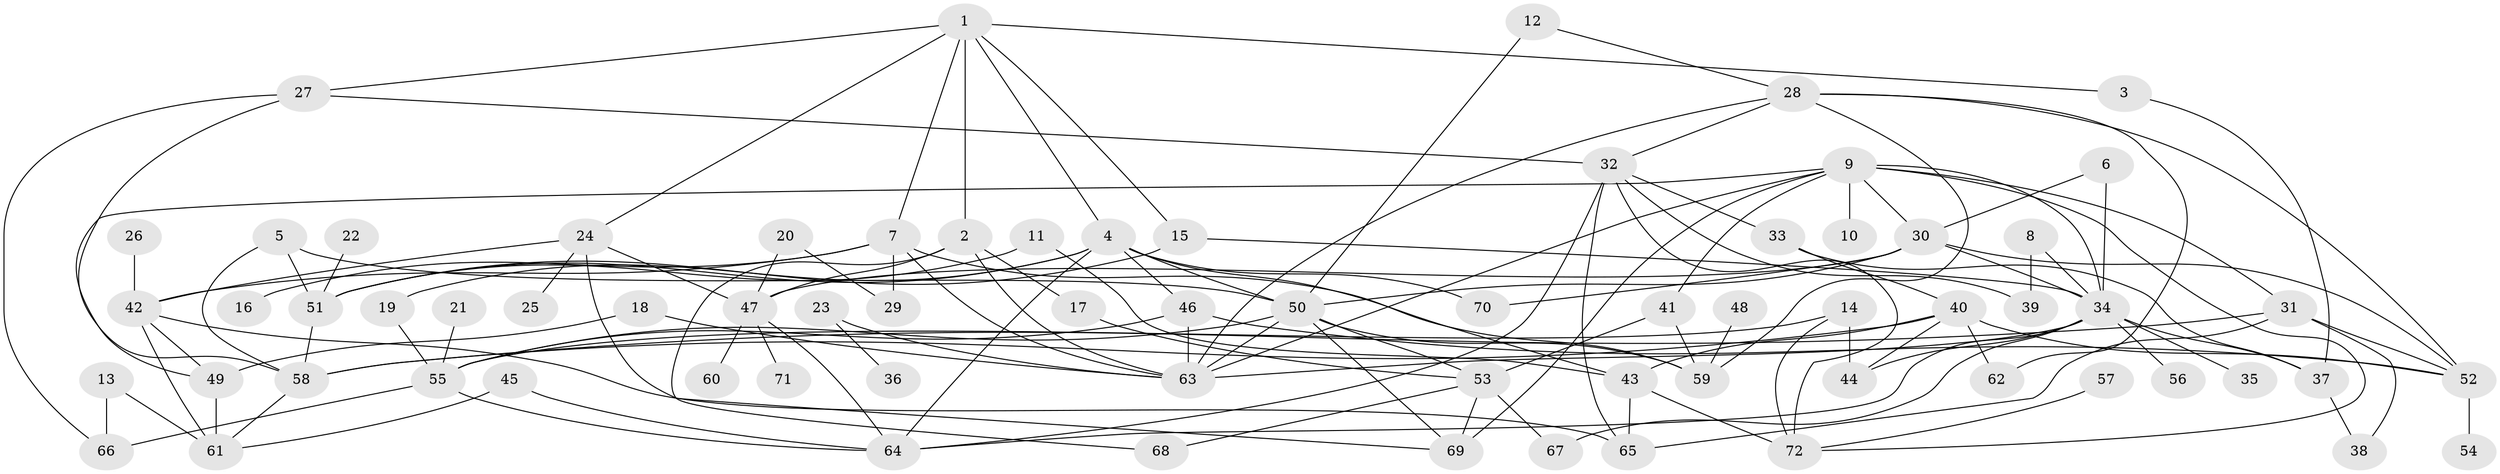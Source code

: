 // original degree distribution, {7: 0.027972027972027972, 4: 0.13986013986013987, 2: 0.3356643356643357, 3: 0.16783216783216784, 6: 0.055944055944055944, 5: 0.08391608391608392, 8: 0.006993006993006993, 1: 0.18181818181818182}
// Generated by graph-tools (version 1.1) at 2025/49/03/09/25 03:49:18]
// undirected, 72 vertices, 134 edges
graph export_dot {
graph [start="1"]
  node [color=gray90,style=filled];
  1;
  2;
  3;
  4;
  5;
  6;
  7;
  8;
  9;
  10;
  11;
  12;
  13;
  14;
  15;
  16;
  17;
  18;
  19;
  20;
  21;
  22;
  23;
  24;
  25;
  26;
  27;
  28;
  29;
  30;
  31;
  32;
  33;
  34;
  35;
  36;
  37;
  38;
  39;
  40;
  41;
  42;
  43;
  44;
  45;
  46;
  47;
  48;
  49;
  50;
  51;
  52;
  53;
  54;
  55;
  56;
  57;
  58;
  59;
  60;
  61;
  62;
  63;
  64;
  65;
  66;
  67;
  68;
  69;
  70;
  71;
  72;
  1 -- 2 [weight=1.0];
  1 -- 3 [weight=1.0];
  1 -- 4 [weight=1.0];
  1 -- 7 [weight=1.0];
  1 -- 15 [weight=1.0];
  1 -- 24 [weight=1.0];
  1 -- 27 [weight=1.0];
  2 -- 17 [weight=1.0];
  2 -- 47 [weight=1.0];
  2 -- 63 [weight=1.0];
  2 -- 68 [weight=1.0];
  3 -- 37 [weight=1.0];
  4 -- 19 [weight=1.0];
  4 -- 43 [weight=1.0];
  4 -- 46 [weight=1.0];
  4 -- 50 [weight=1.0];
  4 -- 51 [weight=1.0];
  4 -- 64 [weight=1.0];
  4 -- 70 [weight=1.0];
  5 -- 50 [weight=1.0];
  5 -- 51 [weight=1.0];
  5 -- 58 [weight=1.0];
  6 -- 30 [weight=1.0];
  6 -- 34 [weight=1.0];
  7 -- 16 [weight=1.0];
  7 -- 29 [weight=1.0];
  7 -- 42 [weight=1.0];
  7 -- 59 [weight=1.0];
  7 -- 63 [weight=1.0];
  8 -- 34 [weight=1.0];
  8 -- 39 [weight=1.0];
  9 -- 10 [weight=1.0];
  9 -- 30 [weight=1.0];
  9 -- 31 [weight=1.0];
  9 -- 34 [weight=1.0];
  9 -- 41 [weight=1.0];
  9 -- 49 [weight=1.0];
  9 -- 63 [weight=1.0];
  9 -- 69 [weight=1.0];
  9 -- 72 [weight=1.0];
  11 -- 43 [weight=1.0];
  11 -- 51 [weight=1.0];
  12 -- 28 [weight=1.0];
  12 -- 50 [weight=1.0];
  13 -- 61 [weight=1.0];
  13 -- 66 [weight=1.0];
  14 -- 44 [weight=1.0];
  14 -- 55 [weight=1.0];
  14 -- 72 [weight=1.0];
  15 -- 34 [weight=1.0];
  15 -- 51 [weight=1.0];
  17 -- 53 [weight=1.0];
  18 -- 49 [weight=1.0];
  18 -- 63 [weight=1.0];
  19 -- 55 [weight=1.0];
  20 -- 29 [weight=1.0];
  20 -- 47 [weight=1.0];
  21 -- 55 [weight=1.0];
  22 -- 51 [weight=1.0];
  23 -- 36 [weight=1.0];
  23 -- 63 [weight=1.0];
  24 -- 25 [weight=1.0];
  24 -- 42 [weight=1.0];
  24 -- 47 [weight=1.0];
  24 -- 69 [weight=1.0];
  26 -- 42 [weight=1.0];
  27 -- 32 [weight=1.0];
  27 -- 58 [weight=1.0];
  27 -- 66 [weight=1.0];
  28 -- 32 [weight=1.0];
  28 -- 52 [weight=1.0];
  28 -- 59 [weight=1.0];
  28 -- 62 [weight=1.0];
  28 -- 63 [weight=1.0];
  30 -- 34 [weight=1.0];
  30 -- 47 [weight=1.0];
  30 -- 50 [weight=1.0];
  30 -- 52 [weight=1.0];
  30 -- 70 [weight=1.0];
  31 -- 38 [weight=1.0];
  31 -- 52 [weight=1.0];
  31 -- 58 [weight=1.0];
  31 -- 65 [weight=1.0];
  32 -- 33 [weight=1.0];
  32 -- 39 [weight=1.0];
  32 -- 64 [weight=1.0];
  32 -- 65 [weight=1.0];
  32 -- 72 [weight=1.0];
  33 -- 37 [weight=1.0];
  33 -- 40 [weight=1.0];
  34 -- 35 [weight=1.0];
  34 -- 37 [weight=1.0];
  34 -- 44 [weight=2.0];
  34 -- 56 [weight=1.0];
  34 -- 63 [weight=1.0];
  34 -- 64 [weight=1.0];
  34 -- 67 [weight=1.0];
  37 -- 38 [weight=1.0];
  40 -- 43 [weight=1.0];
  40 -- 44 [weight=1.0];
  40 -- 52 [weight=1.0];
  40 -- 58 [weight=1.0];
  40 -- 62 [weight=1.0];
  41 -- 53 [weight=1.0];
  41 -- 59 [weight=1.0];
  42 -- 49 [weight=1.0];
  42 -- 61 [weight=1.0];
  42 -- 65 [weight=1.0];
  43 -- 65 [weight=1.0];
  43 -- 72 [weight=1.0];
  45 -- 61 [weight=1.0];
  45 -- 64 [weight=1.0];
  46 -- 52 [weight=1.0];
  46 -- 55 [weight=1.0];
  46 -- 63 [weight=1.0];
  47 -- 60 [weight=1.0];
  47 -- 64 [weight=1.0];
  47 -- 71 [weight=1.0];
  48 -- 59 [weight=1.0];
  49 -- 61 [weight=1.0];
  50 -- 53 [weight=1.0];
  50 -- 55 [weight=1.0];
  50 -- 59 [weight=2.0];
  50 -- 63 [weight=1.0];
  50 -- 69 [weight=1.0];
  51 -- 58 [weight=1.0];
  52 -- 54 [weight=1.0];
  53 -- 67 [weight=1.0];
  53 -- 68 [weight=1.0];
  53 -- 69 [weight=1.0];
  55 -- 64 [weight=1.0];
  55 -- 66 [weight=1.0];
  57 -- 72 [weight=1.0];
  58 -- 61 [weight=1.0];
}
